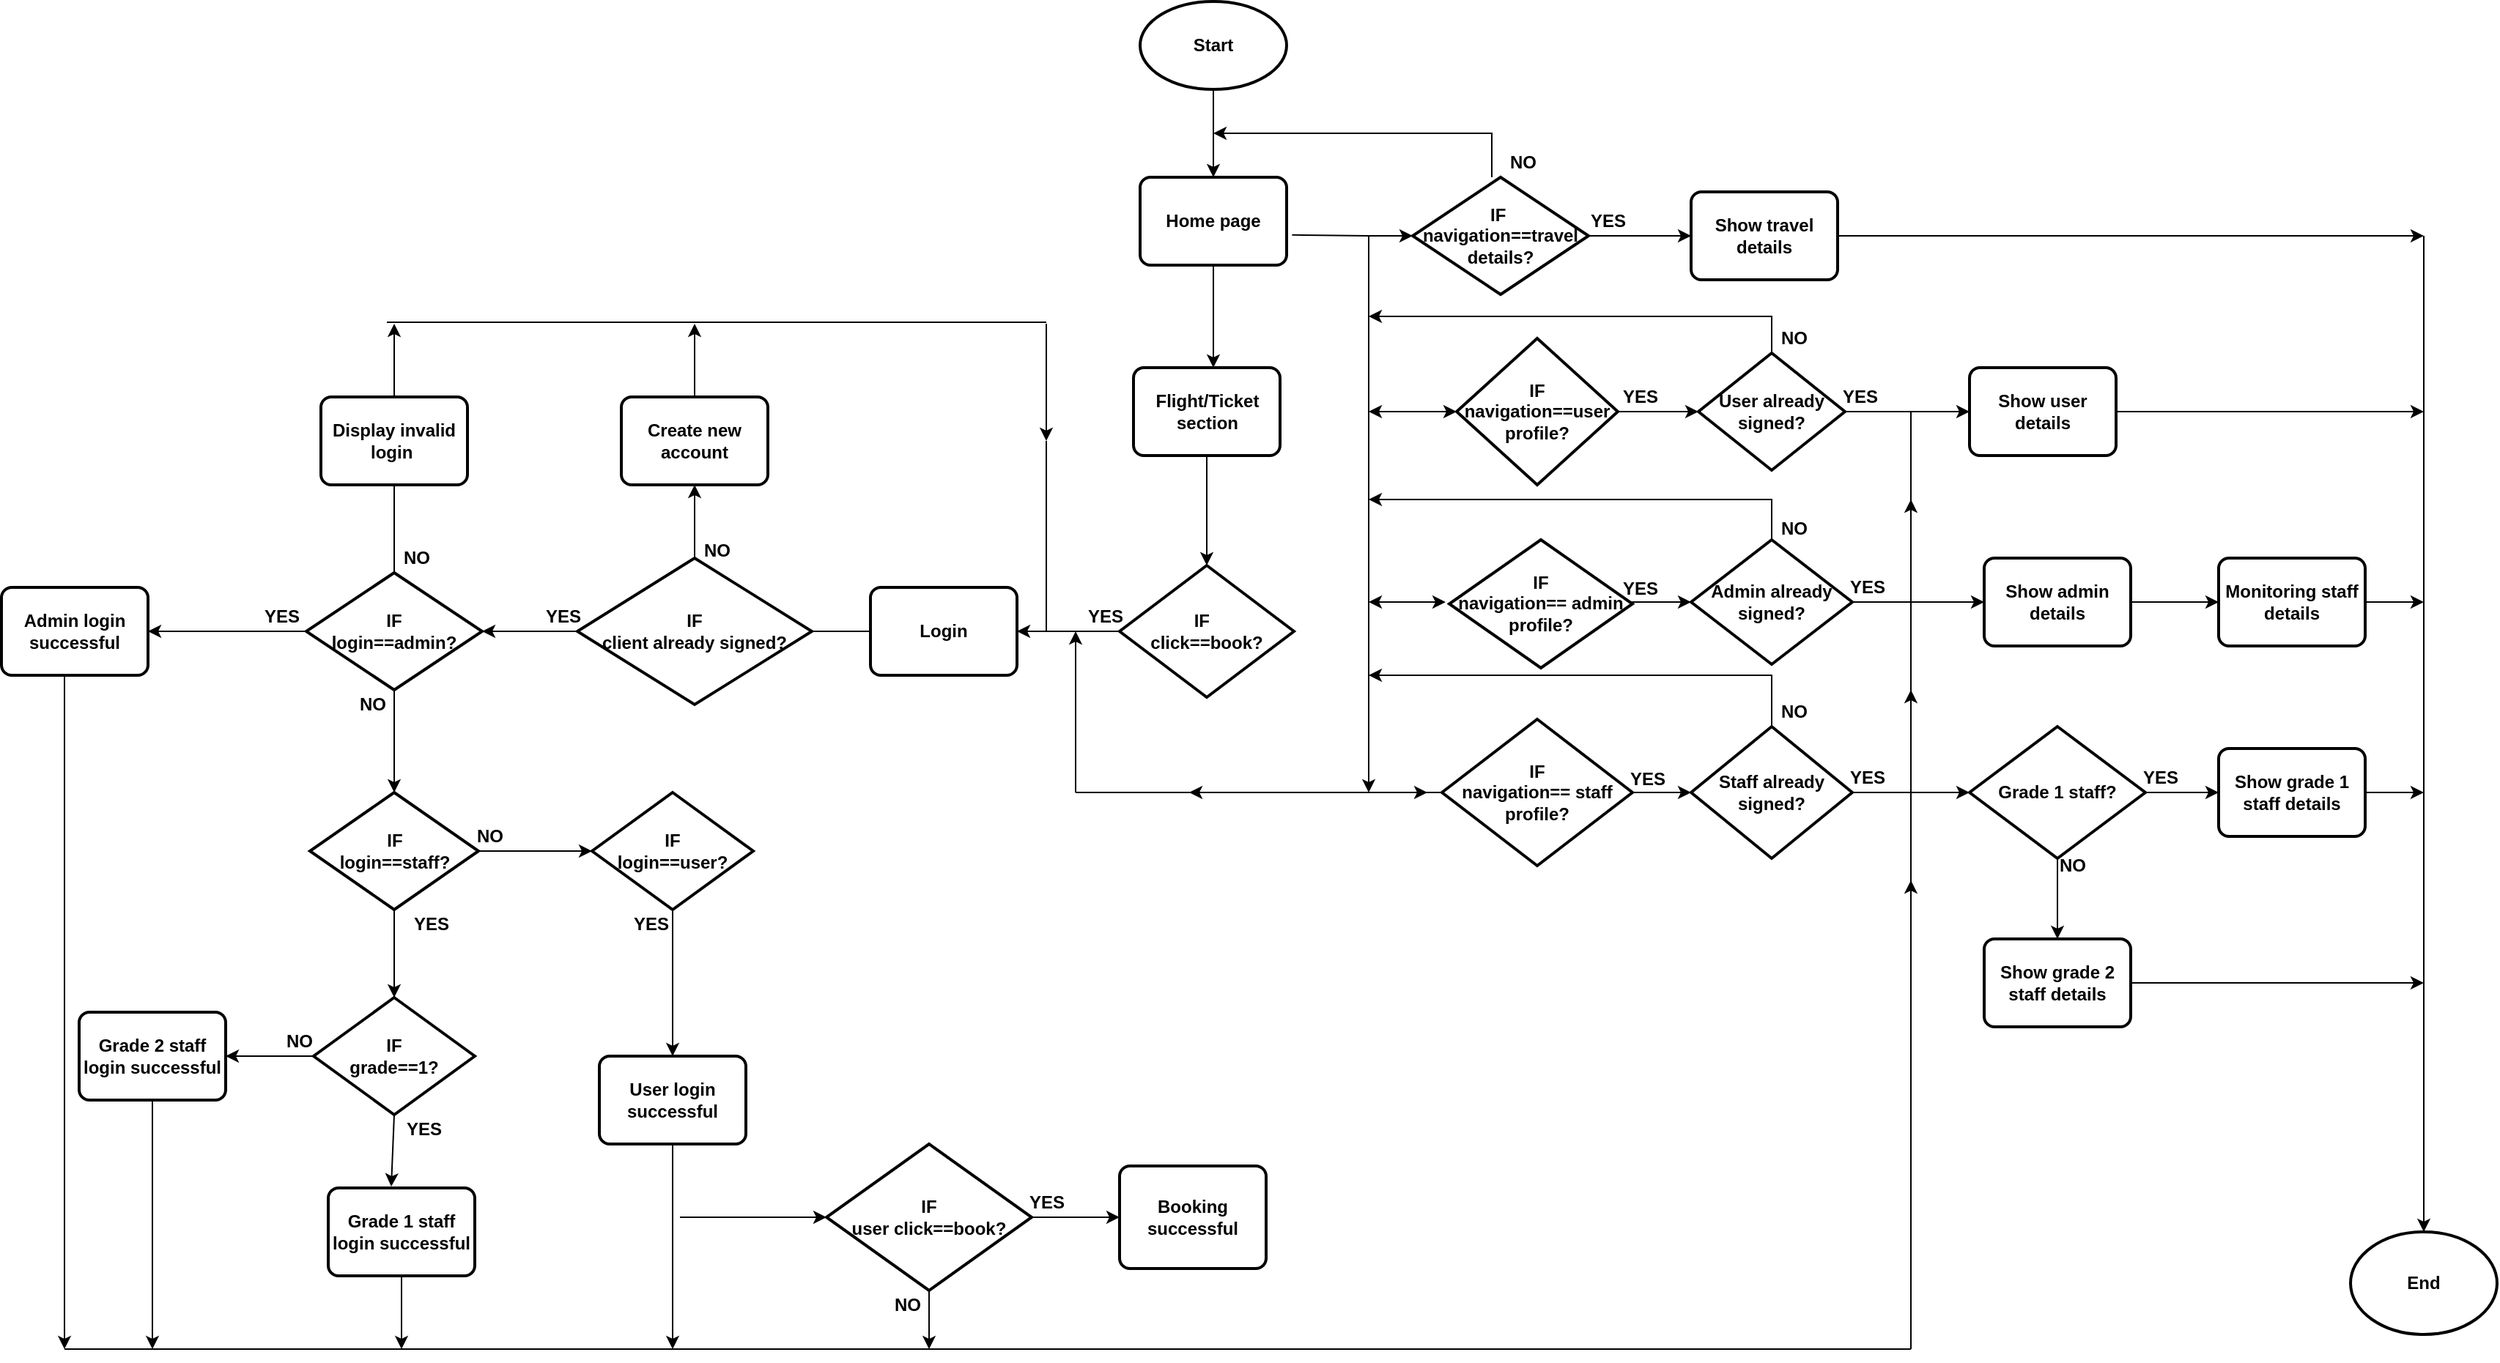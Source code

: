 <mxfile version="16.1.2" type="device"><diagram id="C5RBs43oDa-KdzZeNtuy" name="Page-1"><mxGraphModel dx="1935" dy="553" grid="1" gridSize="10" guides="1" tooltips="1" connect="1" arrows="1" fold="1" page="1" pageScale="1" pageWidth="827" pageHeight="1169" math="0" shadow="0"><root><mxCell id="WIyWlLk6GJQsqaUBKTNV-0"/><mxCell id="WIyWlLk6GJQsqaUBKTNV-1" parent="WIyWlLk6GJQsqaUBKTNV-0"/><mxCell id="9fg7wk_mA3gTb2kqfKCJ-1" value="&lt;b&gt;Start&lt;/b&gt;" style="strokeWidth=2;html=1;shape=mxgraph.flowchart.start_1;whiteSpace=wrap;" parent="WIyWlLk6GJQsqaUBKTNV-1" vertex="1"><mxGeometry x="364" y="30" width="100" height="60" as="geometry"/></mxCell><mxCell id="9fg7wk_mA3gTb2kqfKCJ-2" value="&lt;b&gt;Home page&lt;/b&gt;" style="rounded=1;whiteSpace=wrap;html=1;absoluteArcSize=1;arcSize=14;strokeWidth=2;" parent="WIyWlLk6GJQsqaUBKTNV-1" vertex="1"><mxGeometry x="364" y="150" width="100" height="60" as="geometry"/></mxCell><mxCell id="9fg7wk_mA3gTb2kqfKCJ-3" value="&lt;b&gt;Flight/Ticket section&lt;/b&gt;" style="rounded=1;whiteSpace=wrap;html=1;absoluteArcSize=1;arcSize=14;strokeWidth=2;" parent="WIyWlLk6GJQsqaUBKTNV-1" vertex="1"><mxGeometry x="359.5" y="280" width="100" height="60" as="geometry"/></mxCell><mxCell id="9fg7wk_mA3gTb2kqfKCJ-4" value="&lt;b&gt;IF&amp;nbsp;&amp;nbsp;&lt;br&gt;click==book?&lt;/b&gt;" style="strokeWidth=2;html=1;shape=mxgraph.flowchart.decision;whiteSpace=wrap;" parent="WIyWlLk6GJQsqaUBKTNV-1" vertex="1"><mxGeometry x="350" y="415" width="119" height="90" as="geometry"/></mxCell><mxCell id="9fg7wk_mA3gTb2kqfKCJ-5" value="&lt;b&gt;Login&lt;/b&gt;" style="rounded=1;whiteSpace=wrap;html=1;absoluteArcSize=1;arcSize=14;strokeWidth=2;" parent="WIyWlLk6GJQsqaUBKTNV-1" vertex="1"><mxGeometry x="180" y="430" width="100" height="60" as="geometry"/></mxCell><mxCell id="9fg7wk_mA3gTb2kqfKCJ-6" value="&lt;b&gt;IF&lt;br&gt;login==user?&lt;/b&gt;" style="strokeWidth=2;html=1;shape=mxgraph.flowchart.decision;whiteSpace=wrap;" parent="WIyWlLk6GJQsqaUBKTNV-1" vertex="1"><mxGeometry x="-10" y="570" width="110" height="80" as="geometry"/></mxCell><mxCell id="9fg7wk_mA3gTb2kqfKCJ-7" value="&lt;b&gt;IF&lt;br&gt;login==staff?&lt;/b&gt;" style="strokeWidth=2;html=1;shape=mxgraph.flowchart.decision;whiteSpace=wrap;" parent="WIyWlLk6GJQsqaUBKTNV-1" vertex="1"><mxGeometry x="-202.5" y="570" width="115" height="80" as="geometry"/></mxCell><mxCell id="9fg7wk_mA3gTb2kqfKCJ-8" value="&lt;b&gt;User login successful&lt;/b&gt;" style="rounded=1;whiteSpace=wrap;html=1;absoluteArcSize=1;arcSize=14;strokeWidth=2;" parent="WIyWlLk6GJQsqaUBKTNV-1" vertex="1"><mxGeometry x="-5" y="750" width="100" height="60" as="geometry"/></mxCell><mxCell id="9fg7wk_mA3gTb2kqfKCJ-9" value="&lt;b&gt;IF&lt;br&gt;grade==1?&lt;/b&gt;" style="strokeWidth=2;html=1;shape=mxgraph.flowchart.decision;whiteSpace=wrap;" parent="WIyWlLk6GJQsqaUBKTNV-1" vertex="1"><mxGeometry x="-200" y="710" width="110" height="80" as="geometry"/></mxCell><mxCell id="9fg7wk_mA3gTb2kqfKCJ-10" value="&lt;b&gt;Grade 1 staff login successful&lt;/b&gt;" style="rounded=1;whiteSpace=wrap;html=1;absoluteArcSize=1;arcSize=14;strokeWidth=2;" parent="WIyWlLk6GJQsqaUBKTNV-1" vertex="1"><mxGeometry x="-190" y="840" width="100" height="60" as="geometry"/></mxCell><mxCell id="9fg7wk_mA3gTb2kqfKCJ-11" value="&lt;b&gt;Grade 2 staff login successful&lt;/b&gt;" style="rounded=1;whiteSpace=wrap;html=1;absoluteArcSize=1;arcSize=14;strokeWidth=2;" parent="WIyWlLk6GJQsqaUBKTNV-1" vertex="1"><mxGeometry x="-360" y="720" width="100" height="60" as="geometry"/></mxCell><mxCell id="9fg7wk_mA3gTb2kqfKCJ-12" value="&lt;b&gt;IF&lt;br&gt;login==admin?&lt;/b&gt;" style="strokeWidth=2;html=1;shape=mxgraph.flowchart.decision;whiteSpace=wrap;" parent="WIyWlLk6GJQsqaUBKTNV-1" vertex="1"><mxGeometry x="-205" y="420" width="120" height="80" as="geometry"/></mxCell><mxCell id="9fg7wk_mA3gTb2kqfKCJ-13" value="&lt;b&gt;Admin login successful&lt;/b&gt;" style="rounded=1;whiteSpace=wrap;html=1;absoluteArcSize=1;arcSize=14;strokeWidth=2;" parent="WIyWlLk6GJQsqaUBKTNV-1" vertex="1"><mxGeometry x="-413" y="430" width="100" height="60" as="geometry"/></mxCell><mxCell id="9fg7wk_mA3gTb2kqfKCJ-15" value="" style="endArrow=classic;html=1;rounded=0;exitX=0.5;exitY=1;exitDx=0;exitDy=0;exitPerimeter=0;entryX=0.5;entryY=0;entryDx=0;entryDy=0;" parent="WIyWlLk6GJQsqaUBKTNV-1" source="9fg7wk_mA3gTb2kqfKCJ-1" target="9fg7wk_mA3gTb2kqfKCJ-2" edge="1"><mxGeometry width="50" height="50" relative="1" as="geometry"><mxPoint x="410" y="250" as="sourcePoint"/><mxPoint x="400" y="120" as="targetPoint"/></mxGeometry></mxCell><mxCell id="9fg7wk_mA3gTb2kqfKCJ-18" value="" style="endArrow=classic;html=1;rounded=0;exitX=0.5;exitY=1;exitDx=0;exitDy=0;entryX=0.545;entryY=0;entryDx=0;entryDy=0;entryPerimeter=0;" parent="WIyWlLk6GJQsqaUBKTNV-1" source="9fg7wk_mA3gTb2kqfKCJ-2" target="9fg7wk_mA3gTb2kqfKCJ-3" edge="1"><mxGeometry width="50" height="50" relative="1" as="geometry"><mxPoint x="390" y="330" as="sourcePoint"/><mxPoint x="400" y="260" as="targetPoint"/></mxGeometry></mxCell><mxCell id="9fg7wk_mA3gTb2kqfKCJ-19" value="" style="endArrow=classic;html=1;rounded=0;exitX=0.5;exitY=1;exitDx=0;exitDy=0;entryX=0.5;entryY=0;entryDx=0;entryDy=0;entryPerimeter=0;" parent="WIyWlLk6GJQsqaUBKTNV-1" source="9fg7wk_mA3gTb2kqfKCJ-3" target="9fg7wk_mA3gTb2kqfKCJ-4" edge="1"><mxGeometry width="50" height="50" relative="1" as="geometry"><mxPoint x="360" y="370" as="sourcePoint"/><mxPoint x="400" y="410" as="targetPoint"/></mxGeometry></mxCell><mxCell id="9fg7wk_mA3gTb2kqfKCJ-21" value="" style="endArrow=classic;html=1;rounded=0;exitX=0;exitY=0.5;exitDx=0;exitDy=0;exitPerimeter=0;entryX=1;entryY=0.5;entryDx=0;entryDy=0;" parent="WIyWlLk6GJQsqaUBKTNV-1" source="9fg7wk_mA3gTb2kqfKCJ-4" target="9fg7wk_mA3gTb2kqfKCJ-5" edge="1"><mxGeometry width="50" height="50" relative="1" as="geometry"><mxPoint x="390" y="530" as="sourcePoint"/><mxPoint x="440" y="480" as="targetPoint"/></mxGeometry></mxCell><mxCell id="9fg7wk_mA3gTb2kqfKCJ-22" value="" style="endArrow=classic;html=1;rounded=0;exitX=0;exitY=0.5;exitDx=0;exitDy=0;entryX=1;entryY=0.5;entryDx=0;entryDy=0;entryPerimeter=0;startArrow=none;" parent="WIyWlLk6GJQsqaUBKTNV-1" source="-AavpDyUZfacH5Nad6DU-25" target="9fg7wk_mA3gTb2kqfKCJ-12" edge="1"><mxGeometry width="50" height="50" relative="1" as="geometry"><mxPoint x="390" y="530" as="sourcePoint"/><mxPoint x="440" y="480" as="targetPoint"/></mxGeometry></mxCell><mxCell id="9fg7wk_mA3gTb2kqfKCJ-24" value="" style="endArrow=classic;html=1;rounded=0;exitX=0;exitY=0.5;exitDx=0;exitDy=0;exitPerimeter=0;entryX=1;entryY=0.5;entryDx=0;entryDy=0;" parent="WIyWlLk6GJQsqaUBKTNV-1" source="9fg7wk_mA3gTb2kqfKCJ-12" target="9fg7wk_mA3gTb2kqfKCJ-13" edge="1"><mxGeometry width="50" height="50" relative="1" as="geometry"><mxPoint x="-370" y="535" as="sourcePoint"/><mxPoint x="-360" y="440" as="targetPoint"/></mxGeometry></mxCell><mxCell id="9fg7wk_mA3gTb2kqfKCJ-25" value="" style="endArrow=classic;html=1;rounded=0;exitX=0.5;exitY=1;exitDx=0;exitDy=0;exitPerimeter=0;entryX=0.5;entryY=0;entryDx=0;entryDy=0;" parent="WIyWlLk6GJQsqaUBKTNV-1" source="9fg7wk_mA3gTb2kqfKCJ-6" target="9fg7wk_mA3gTb2kqfKCJ-8" edge="1"><mxGeometry width="50" height="50" relative="1" as="geometry"><mxPoint x="10" y="700" as="sourcePoint"/><mxPoint x="60" y="650" as="targetPoint"/></mxGeometry></mxCell><mxCell id="9fg7wk_mA3gTb2kqfKCJ-26" value="" style="endArrow=classic;html=1;rounded=0;exitX=1;exitY=0.5;exitDx=0;exitDy=0;exitPerimeter=0;entryX=0;entryY=0.5;entryDx=0;entryDy=0;entryPerimeter=0;" parent="WIyWlLk6GJQsqaUBKTNV-1" source="9fg7wk_mA3gTb2kqfKCJ-7" target="9fg7wk_mA3gTb2kqfKCJ-6" edge="1"><mxGeometry width="50" height="50" relative="1" as="geometry"><mxPoint x="230" y="700" as="sourcePoint"/><mxPoint x="-110" y="670" as="targetPoint"/></mxGeometry></mxCell><mxCell id="9fg7wk_mA3gTb2kqfKCJ-27" value="&lt;b&gt;YES&lt;/b&gt;" style="text;html=1;align=center;verticalAlign=middle;resizable=0;points=[];autosize=1;strokeColor=none;fillColor=none;" parent="WIyWlLk6GJQsqaUBKTNV-1" vertex="1"><mxGeometry x="10" y="650" width="40" height="20" as="geometry"/></mxCell><mxCell id="9fg7wk_mA3gTb2kqfKCJ-28" value="&lt;b&gt;NO&lt;/b&gt;" style="text;html=1;align=center;verticalAlign=middle;resizable=0;points=[];autosize=1;strokeColor=none;fillColor=none;" parent="WIyWlLk6GJQsqaUBKTNV-1" vertex="1"><mxGeometry x="-95" y="590" width="30" height="20" as="geometry"/></mxCell><mxCell id="9fg7wk_mA3gTb2kqfKCJ-29" value="" style="endArrow=classic;html=1;rounded=0;entryX=0.5;entryY=0;entryDx=0;entryDy=0;entryPerimeter=0;exitX=0.5;exitY=1;exitDx=0;exitDy=0;exitPerimeter=0;" parent="WIyWlLk6GJQsqaUBKTNV-1" source="9fg7wk_mA3gTb2kqfKCJ-7" target="9fg7wk_mA3gTb2kqfKCJ-9" edge="1"><mxGeometry width="50" height="50" relative="1" as="geometry"><mxPoint x="-20" y="700" as="sourcePoint"/><mxPoint x="-222" y="700" as="targetPoint"/></mxGeometry></mxCell><mxCell id="9fg7wk_mA3gTb2kqfKCJ-30" value="" style="endArrow=classic;html=1;rounded=0;exitX=0.5;exitY=1;exitDx=0;exitDy=0;exitPerimeter=0;entryX=0.43;entryY=-0.017;entryDx=0;entryDy=0;entryPerimeter=0;" parent="WIyWlLk6GJQsqaUBKTNV-1" source="9fg7wk_mA3gTb2kqfKCJ-9" edge="1" target="9fg7wk_mA3gTb2kqfKCJ-10"><mxGeometry width="50" height="50" relative="1" as="geometry"><mxPoint x="-20" y="700" as="sourcePoint"/><mxPoint x="-222" y="860" as="targetPoint"/></mxGeometry></mxCell><mxCell id="9fg7wk_mA3gTb2kqfKCJ-31" value="" style="endArrow=classic;html=1;rounded=0;entryX=1;entryY=0.5;entryDx=0;entryDy=0;exitX=0;exitY=0.5;exitDx=0;exitDy=0;exitPerimeter=0;" parent="WIyWlLk6GJQsqaUBKTNV-1" source="9fg7wk_mA3gTb2kqfKCJ-9" target="9fg7wk_mA3gTb2kqfKCJ-11" edge="1"><mxGeometry width="50" height="50" relative="1" as="geometry"><mxPoint x="-20" y="700" as="sourcePoint"/><mxPoint x="30" y="650" as="targetPoint"/></mxGeometry></mxCell><mxCell id="9fg7wk_mA3gTb2kqfKCJ-33" value="&lt;b&gt;YES&lt;/b&gt;" style="text;html=1;align=center;verticalAlign=middle;resizable=0;points=[];autosize=1;strokeColor=none;fillColor=none;" parent="WIyWlLk6GJQsqaUBKTNV-1" vertex="1"><mxGeometry x="-145" y="790" width="40" height="20" as="geometry"/></mxCell><mxCell id="9fg7wk_mA3gTb2kqfKCJ-34" value="&lt;b&gt;NO&lt;/b&gt;" style="text;html=1;align=center;verticalAlign=middle;resizable=0;points=[];autosize=1;strokeColor=none;fillColor=none;" parent="WIyWlLk6GJQsqaUBKTNV-1" vertex="1"><mxGeometry x="-225" y="730" width="30" height="20" as="geometry"/></mxCell><mxCell id="9fg7wk_mA3gTb2kqfKCJ-35" value="" style="endArrow=classic;html=1;rounded=0;entryX=0.5;entryY=0;entryDx=0;entryDy=0;entryPerimeter=0;exitX=0.5;exitY=1;exitDx=0;exitDy=0;exitPerimeter=0;" parent="WIyWlLk6GJQsqaUBKTNV-1" source="9fg7wk_mA3gTb2kqfKCJ-12" target="9fg7wk_mA3gTb2kqfKCJ-7" edge="1"><mxGeometry width="50" height="50" relative="1" as="geometry"><mxPoint x="-260" y="520" as="sourcePoint"/><mxPoint x="30" y="650" as="targetPoint"/></mxGeometry></mxCell><mxCell id="9fg7wk_mA3gTb2kqfKCJ-36" value="&lt;b&gt;NO&lt;/b&gt;" style="text;html=1;align=center;verticalAlign=middle;resizable=0;points=[];autosize=1;strokeColor=none;fillColor=none;" parent="WIyWlLk6GJQsqaUBKTNV-1" vertex="1"><mxGeometry x="-175" y="500" width="30" height="20" as="geometry"/></mxCell><mxCell id="9fg7wk_mA3gTb2kqfKCJ-37" value="&lt;b&gt;YES&lt;/b&gt;" style="text;html=1;align=center;verticalAlign=middle;resizable=0;points=[];autosize=1;strokeColor=none;fillColor=none;" parent="WIyWlLk6GJQsqaUBKTNV-1" vertex="1"><mxGeometry x="-140" y="650" width="40" height="20" as="geometry"/></mxCell><mxCell id="9fg7wk_mA3gTb2kqfKCJ-39" value="&lt;b&gt;YES&lt;/b&gt;" style="text;html=1;align=center;verticalAlign=middle;resizable=0;points=[];autosize=1;strokeColor=none;fillColor=none;" parent="WIyWlLk6GJQsqaUBKTNV-1" vertex="1"><mxGeometry x="319.5" y="440" width="40" height="20" as="geometry"/></mxCell><mxCell id="9fg7wk_mA3gTb2kqfKCJ-40" value="&lt;b&gt;YES&lt;/b&gt;" style="text;html=1;align=center;verticalAlign=middle;resizable=0;points=[];autosize=1;strokeColor=none;fillColor=none;" parent="WIyWlLk6GJQsqaUBKTNV-1" vertex="1"><mxGeometry x="-242.5" y="440" width="40" height="20" as="geometry"/></mxCell><mxCell id="9fg7wk_mA3gTb2kqfKCJ-43" value="&lt;b&gt;NO&lt;/b&gt;" style="text;html=1;align=center;verticalAlign=middle;resizable=0;points=[];autosize=1;strokeColor=none;fillColor=none;" parent="WIyWlLk6GJQsqaUBKTNV-1" vertex="1"><mxGeometry x="-145" y="400" width="30" height="20" as="geometry"/></mxCell><mxCell id="9fg7wk_mA3gTb2kqfKCJ-49" value="" style="endArrow=classic;html=1;rounded=0;exitX=1;exitY=0.5;exitDx=0;exitDy=0;" parent="WIyWlLk6GJQsqaUBKTNV-1" source="9fg7wk_mA3gTb2kqfKCJ-50" edge="1"><mxGeometry width="50" height="50" relative="1" as="geometry"><mxPoint x="670" y="340" as="sourcePoint"/><mxPoint x="1240" y="190" as="targetPoint"/></mxGeometry></mxCell><mxCell id="9fg7wk_mA3gTb2kqfKCJ-50" value="&lt;b&gt;Show travel details&lt;/b&gt;" style="rounded=1;whiteSpace=wrap;html=1;absoluteArcSize=1;arcSize=14;strokeWidth=2;" parent="WIyWlLk6GJQsqaUBKTNV-1" vertex="1"><mxGeometry x="740" y="160" width="100" height="60" as="geometry"/></mxCell><mxCell id="BI_De_3_7Og3QaRJDsPx-3" value="&lt;b&gt;YES&lt;/b&gt;" style="text;html=1;align=center;verticalAlign=middle;resizable=0;points=[];autosize=1;strokeColor=none;fillColor=none;" parent="WIyWlLk6GJQsqaUBKTNV-1" vertex="1"><mxGeometry x="662.5" y="170" width="40" height="20" as="geometry"/></mxCell><mxCell id="BI_De_3_7Og3QaRJDsPx-4" value="" style="endArrow=classic;html=1;rounded=0;edgeStyle=orthogonalEdgeStyle;exitX=0.5;exitY=0;exitDx=0;exitDy=0;" parent="WIyWlLk6GJQsqaUBKTNV-1" edge="1"><mxGeometry width="50" height="50" relative="1" as="geometry"><mxPoint x="604" y="150" as="sourcePoint"/><mxPoint x="414" y="120" as="targetPoint"/><Array as="points"><mxPoint x="604" y="120"/></Array></mxGeometry></mxCell><mxCell id="BI_De_3_7Og3QaRJDsPx-6" value="&lt;b&gt;NO&lt;/b&gt;" style="text;html=1;align=center;verticalAlign=middle;resizable=0;points=[];autosize=1;strokeColor=none;fillColor=none;" parent="WIyWlLk6GJQsqaUBKTNV-1" vertex="1"><mxGeometry x="610" y="130" width="30" height="20" as="geometry"/></mxCell><mxCell id="BI_De_3_7Og3QaRJDsPx-8" value="" style="endArrow=classic;html=1;rounded=0;exitX=1.037;exitY=0.657;exitDx=0;exitDy=0;entryX=0;entryY=0.5;entryDx=0;entryDy=0;exitPerimeter=0;" parent="WIyWlLk6GJQsqaUBKTNV-1" source="9fg7wk_mA3gTb2kqfKCJ-2" edge="1"><mxGeometry width="50" height="50" relative="1" as="geometry"><mxPoint x="460" y="210" as="sourcePoint"/><mxPoint x="550" y="190" as="targetPoint"/><Array as="points"><mxPoint x="520" y="190"/></Array></mxGeometry></mxCell><mxCell id="BI_De_3_7Og3QaRJDsPx-12" value="" style="endArrow=classic;html=1;rounded=0;exitX=1;exitY=0.5;exitDx=0;exitDy=0;entryX=0;entryY=0.5;entryDx=0;entryDy=0;" parent="WIyWlLk6GJQsqaUBKTNV-1" target="9fg7wk_mA3gTb2kqfKCJ-50" edge="1"><mxGeometry width="50" height="50" relative="1" as="geometry"><mxPoint x="670" y="190" as="sourcePoint"/><mxPoint x="570" y="370" as="targetPoint"/></mxGeometry></mxCell><mxCell id="BI_De_3_7Og3QaRJDsPx-22" style="edgeStyle=orthogonalEdgeStyle;rounded=0;orthogonalLoop=1;jettySize=auto;html=1;" parent="WIyWlLk6GJQsqaUBKTNV-1" edge="1"><mxGeometry relative="1" as="geometry"><mxPoint x="520" y="570" as="targetPoint"/><mxPoint x="520" y="190" as="sourcePoint"/><Array as="points"><mxPoint x="520" y="310"/></Array></mxGeometry></mxCell><mxCell id="BI_De_3_7Og3QaRJDsPx-19" value="" style="endArrow=classic;html=1;rounded=0;exitX=1;exitY=0.5;exitDx=0;exitDy=0;entryX=0;entryY=0.5;entryDx=0;entryDy=0;entryPerimeter=0;" parent="WIyWlLk6GJQsqaUBKTNV-1" target="FL_aHZSjlziMHXx3_Lzb-8" edge="1"><mxGeometry width="50" height="50" relative="1" as="geometry"><mxPoint x="690" y="310" as="sourcePoint"/><mxPoint x="730" y="310" as="targetPoint"/></mxGeometry></mxCell><mxCell id="BI_De_3_7Og3QaRJDsPx-20" value="" style="endArrow=classic;html=1;rounded=0;exitX=1;exitY=0.5;exitDx=0;exitDy=0;entryX=0;entryY=0.5;entryDx=0;entryDy=0;entryPerimeter=0;" parent="WIyWlLk6GJQsqaUBKTNV-1" target="FL_aHZSjlziMHXx3_Lzb-10" edge="1"><mxGeometry width="50" height="50" relative="1" as="geometry"><mxPoint x="700" y="570" as="sourcePoint"/><mxPoint x="730" y="570" as="targetPoint"/></mxGeometry></mxCell><mxCell id="BI_De_3_7Og3QaRJDsPx-21" value="" style="endArrow=classic;html=1;rounded=0;exitX=1;exitY=0.5;exitDx=0;exitDy=0;" parent="WIyWlLk6GJQsqaUBKTNV-1" edge="1"><mxGeometry width="50" height="50" relative="1" as="geometry"><mxPoint x="697.5" y="440" as="sourcePoint"/><mxPoint x="740" y="440" as="targetPoint"/></mxGeometry></mxCell><mxCell id="BI_De_3_7Og3QaRJDsPx-27" value="" style="endArrow=classic;html=1;rounded=0;" parent="WIyWlLk6GJQsqaUBKTNV-1" edge="1"><mxGeometry width="50" height="50" relative="1" as="geometry"><mxPoint x="320" y="570" as="sourcePoint"/><mxPoint x="320" y="460" as="targetPoint"/></mxGeometry></mxCell><mxCell id="BI_De_3_7Og3QaRJDsPx-28" value="" style="endArrow=none;html=1;rounded=0;entryX=0;entryY=0.5;entryDx=0;entryDy=0;" parent="WIyWlLk6GJQsqaUBKTNV-1" edge="1"><mxGeometry width="50" height="50" relative="1" as="geometry"><mxPoint x="320" y="570" as="sourcePoint"/><mxPoint x="570" y="570" as="targetPoint"/></mxGeometry></mxCell><mxCell id="FL_aHZSjlziMHXx3_Lzb-1" value="" style="endArrow=classic;startArrow=classic;html=1;rounded=0;entryX=0;entryY=0.5;entryDx=0;entryDy=0;" parent="WIyWlLk6GJQsqaUBKTNV-1" edge="1"><mxGeometry width="50" height="50" relative="1" as="geometry"><mxPoint x="520" y="440" as="sourcePoint"/><mxPoint x="572.5" y="440" as="targetPoint"/></mxGeometry></mxCell><mxCell id="FL_aHZSjlziMHXx3_Lzb-2" value="" style="endArrow=classic;startArrow=classic;html=1;rounded=0;" parent="WIyWlLk6GJQsqaUBKTNV-1" edge="1"><mxGeometry width="50" height="50" relative="1" as="geometry"><mxPoint x="397.5" y="570" as="sourcePoint"/><mxPoint x="560" y="570" as="targetPoint"/></mxGeometry></mxCell><mxCell id="FL_aHZSjlziMHXx3_Lzb-3" value="" style="endArrow=classic;startArrow=classic;html=1;rounded=0;entryX=0;entryY=0.5;entryDx=0;entryDy=0;" parent="WIyWlLk6GJQsqaUBKTNV-1" edge="1"><mxGeometry width="50" height="50" relative="1" as="geometry"><mxPoint x="520" y="310" as="sourcePoint"/><mxPoint x="580" y="310" as="targetPoint"/></mxGeometry></mxCell><mxCell id="FL_aHZSjlziMHXx3_Lzb-4" value="&lt;b&gt;Show user details&lt;/b&gt;" style="rounded=1;whiteSpace=wrap;html=1;absoluteArcSize=1;arcSize=14;strokeWidth=2;" parent="WIyWlLk6GJQsqaUBKTNV-1" vertex="1"><mxGeometry x="930" y="280" width="100" height="60" as="geometry"/></mxCell><mxCell id="FL_aHZSjlziMHXx3_Lzb-5" value="&lt;b&gt;Show admin details&lt;/b&gt;" style="rounded=1;whiteSpace=wrap;html=1;absoluteArcSize=1;arcSize=14;strokeWidth=2;" parent="WIyWlLk6GJQsqaUBKTNV-1" vertex="1"><mxGeometry x="940" y="410" width="100" height="60" as="geometry"/></mxCell><mxCell id="FL_aHZSjlziMHXx3_Lzb-7" value="&lt;b&gt;YES&lt;/b&gt;" style="text;html=1;align=center;verticalAlign=middle;resizable=0;points=[];autosize=1;strokeColor=none;fillColor=none;" parent="WIyWlLk6GJQsqaUBKTNV-1" vertex="1"><mxGeometry x="685" y="290" width="40" height="20" as="geometry"/></mxCell><mxCell id="FL_aHZSjlziMHXx3_Lzb-8" value="&lt;b&gt;User already signed?&lt;/b&gt;" style="strokeWidth=2;html=1;shape=mxgraph.flowchart.decision;whiteSpace=wrap;" parent="WIyWlLk6GJQsqaUBKTNV-1" vertex="1"><mxGeometry x="745" y="270" width="100" height="80" as="geometry"/></mxCell><mxCell id="FL_aHZSjlziMHXx3_Lzb-9" value="" style="endArrow=classic;html=1;rounded=0;entryX=0;entryY=0.5;entryDx=0;entryDy=0;exitX=1;exitY=0.5;exitDx=0;exitDy=0;exitPerimeter=0;" parent="WIyWlLk6GJQsqaUBKTNV-1" source="FL_aHZSjlziMHXx3_Lzb-8" target="FL_aHZSjlziMHXx3_Lzb-4" edge="1"><mxGeometry width="50" height="50" relative="1" as="geometry"><mxPoint x="690" y="370" as="sourcePoint"/><mxPoint x="740" y="320" as="targetPoint"/></mxGeometry></mxCell><mxCell id="FL_aHZSjlziMHXx3_Lzb-10" value="&lt;b&gt;Staff already signed?&lt;/b&gt;" style="strokeWidth=2;html=1;shape=mxgraph.flowchart.decision;whiteSpace=wrap;" parent="WIyWlLk6GJQsqaUBKTNV-1" vertex="1"><mxGeometry x="740" y="525" width="110" height="90" as="geometry"/></mxCell><mxCell id="FL_aHZSjlziMHXx3_Lzb-11" value="&lt;b&gt;Admin already signed?&lt;/b&gt;" style="strokeWidth=2;html=1;shape=mxgraph.flowchart.decision;whiteSpace=wrap;" parent="WIyWlLk6GJQsqaUBKTNV-1" vertex="1"><mxGeometry x="740" y="397.5" width="110" height="85" as="geometry"/></mxCell><mxCell id="FL_aHZSjlziMHXx3_Lzb-12" value="" style="endArrow=classic;html=1;rounded=0;entryX=0;entryY=0.5;entryDx=0;entryDy=0;exitX=1;exitY=0.5;exitDx=0;exitDy=0;exitPerimeter=0;" parent="WIyWlLk6GJQsqaUBKTNV-1" source="FL_aHZSjlziMHXx3_Lzb-10" edge="1"><mxGeometry width="50" height="50" relative="1" as="geometry"><mxPoint x="740" y="540" as="sourcePoint"/><mxPoint x="930" y="570" as="targetPoint"/></mxGeometry></mxCell><mxCell id="FL_aHZSjlziMHXx3_Lzb-13" value="" style="endArrow=classic;html=1;rounded=0;entryX=0;entryY=0.5;entryDx=0;entryDy=0;exitX=1;exitY=0.5;exitDx=0;exitDy=0;exitPerimeter=0;" parent="WIyWlLk6GJQsqaUBKTNV-1" source="FL_aHZSjlziMHXx3_Lzb-11" target="FL_aHZSjlziMHXx3_Lzb-5" edge="1"><mxGeometry width="50" height="50" relative="1" as="geometry"><mxPoint x="690" y="450" as="sourcePoint"/><mxPoint x="740" y="400" as="targetPoint"/></mxGeometry></mxCell><mxCell id="FL_aHZSjlziMHXx3_Lzb-14" value="&lt;b&gt;YES&lt;/b&gt;" style="text;html=1;align=center;verticalAlign=middle;resizable=0;points=[];autosize=1;strokeColor=none;fillColor=none;" parent="WIyWlLk6GJQsqaUBKTNV-1" vertex="1"><mxGeometry x="835" y="290" width="40" height="20" as="geometry"/></mxCell><mxCell id="FL_aHZSjlziMHXx3_Lzb-15" value="&lt;b&gt;YES&lt;/b&gt;" style="text;html=1;align=center;verticalAlign=middle;resizable=0;points=[];autosize=1;strokeColor=none;fillColor=none;" parent="WIyWlLk6GJQsqaUBKTNV-1" vertex="1"><mxGeometry x="840" y="420" width="40" height="20" as="geometry"/></mxCell><mxCell id="FL_aHZSjlziMHXx3_Lzb-16" value="&lt;b&gt;YES&lt;/b&gt;" style="text;html=1;align=center;verticalAlign=middle;resizable=0;points=[];autosize=1;strokeColor=none;fillColor=none;" parent="WIyWlLk6GJQsqaUBKTNV-1" vertex="1"><mxGeometry x="840" y="550" width="40" height="20" as="geometry"/></mxCell><mxCell id="FL_aHZSjlziMHXx3_Lzb-18" value="" style="endArrow=classic;html=1;rounded=0;exitX=0.5;exitY=0;exitDx=0;exitDy=0;exitPerimeter=0;" parent="WIyWlLk6GJQsqaUBKTNV-1" source="FL_aHZSjlziMHXx3_Lzb-11" edge="1"><mxGeometry width="50" height="50" relative="1" as="geometry"><mxPoint x="777" y="407.5" as="sourcePoint"/><mxPoint x="520" y="370" as="targetPoint"/><Array as="points"><mxPoint x="795" y="370"/></Array></mxGeometry></mxCell><mxCell id="FL_aHZSjlziMHXx3_Lzb-21" value="" style="endArrow=classic;html=1;rounded=0;exitX=0.5;exitY=0;exitDx=0;exitDy=0;exitPerimeter=0;" parent="WIyWlLk6GJQsqaUBKTNV-1" edge="1"><mxGeometry width="50" height="50" relative="1" as="geometry"><mxPoint x="795" y="270" as="sourcePoint"/><mxPoint x="520" y="245" as="targetPoint"/><Array as="points"><mxPoint x="795" y="245"/></Array></mxGeometry></mxCell><mxCell id="FL_aHZSjlziMHXx3_Lzb-22" value="" style="endArrow=classic;html=1;rounded=0;exitX=0.5;exitY=0;exitDx=0;exitDy=0;exitPerimeter=0;" parent="WIyWlLk6GJQsqaUBKTNV-1" source="FL_aHZSjlziMHXx3_Lzb-10" edge="1"><mxGeometry width="50" height="50" relative="1" as="geometry"><mxPoint x="795" y="520" as="sourcePoint"/><mxPoint x="520" y="490" as="targetPoint"/><Array as="points"><mxPoint x="795" y="490"/></Array></mxGeometry></mxCell><mxCell id="opiZPWXpAT1g3weQKDVK-3" value="&lt;font style=&quot;font-size: 12px&quot;&gt;&lt;b&gt;YES&lt;/b&gt;&lt;/font&gt;" style="text;html=1;align=center;verticalAlign=middle;resizable=0;points=[];autosize=1;strokeColor=none;fillColor=none;fontSize=14;" parent="WIyWlLk6GJQsqaUBKTNV-1" vertex="1"><mxGeometry x="685" y="420" width="40" height="20" as="geometry"/></mxCell><mxCell id="opiZPWXpAT1g3weQKDVK-5" value="&lt;font style=&quot;font-size: 12px&quot;&gt;&lt;b&gt;YES&lt;/b&gt;&lt;/font&gt;" style="text;html=1;align=center;verticalAlign=middle;resizable=0;points=[];autosize=1;strokeColor=none;fillColor=none;fontSize=14;" parent="WIyWlLk6GJQsqaUBKTNV-1" vertex="1"><mxGeometry x="690" y="550" width="40" height="20" as="geometry"/></mxCell><mxCell id="opiZPWXpAT1g3weQKDVK-6" value="&lt;b&gt;NO&lt;/b&gt;" style="text;html=1;align=center;verticalAlign=middle;resizable=0;points=[];autosize=1;strokeColor=none;fillColor=none;fontSize=12;" parent="WIyWlLk6GJQsqaUBKTNV-1" vertex="1"><mxGeometry x="795" y="505" width="30" height="20" as="geometry"/></mxCell><mxCell id="opiZPWXpAT1g3weQKDVK-8" value="&lt;b&gt;NO&lt;/b&gt;" style="text;html=1;align=center;verticalAlign=middle;resizable=0;points=[];autosize=1;strokeColor=none;fillColor=none;fontSize=12;" parent="WIyWlLk6GJQsqaUBKTNV-1" vertex="1"><mxGeometry x="795" y="380" width="30" height="20" as="geometry"/></mxCell><mxCell id="opiZPWXpAT1g3weQKDVK-9" value="&lt;b&gt;NO&lt;/b&gt;" style="text;html=1;align=center;verticalAlign=middle;resizable=0;points=[];autosize=1;strokeColor=none;fillColor=none;fontSize=12;" parent="WIyWlLk6GJQsqaUBKTNV-1" vertex="1"><mxGeometry x="795" y="250" width="30" height="20" as="geometry"/></mxCell><mxCell id="-AavpDyUZfacH5Nad6DU-0" value="&lt;b&gt;Monitoring staff details&lt;/b&gt;" style="rounded=1;whiteSpace=wrap;html=1;absoluteArcSize=1;arcSize=14;strokeWidth=2;" parent="WIyWlLk6GJQsqaUBKTNV-1" vertex="1"><mxGeometry x="1100" y="410" width="100" height="60" as="geometry"/></mxCell><mxCell id="-AavpDyUZfacH5Nad6DU-1" value="" style="endArrow=classic;html=1;rounded=0;entryX=0;entryY=0.5;entryDx=0;entryDy=0;" parent="WIyWlLk6GJQsqaUBKTNV-1" target="-AavpDyUZfacH5Nad6DU-0" edge="1"><mxGeometry width="50" height="50" relative="1" as="geometry"><mxPoint x="1040" y="440" as="sourcePoint"/><mxPoint x="1050" y="410" as="targetPoint"/></mxGeometry></mxCell><mxCell id="-AavpDyUZfacH5Nad6DU-2" value="" style="endArrow=classic;html=1;rounded=0;exitX=1;exitY=0.5;exitDx=0;exitDy=0;" parent="WIyWlLk6GJQsqaUBKTNV-1" edge="1"><mxGeometry width="50" height="50" relative="1" as="geometry"><mxPoint x="1050" y="570" as="sourcePoint"/><mxPoint x="1100" y="570" as="targetPoint"/></mxGeometry></mxCell><mxCell id="-AavpDyUZfacH5Nad6DU-3" value="&lt;b&gt;Show grade 1 staff details&lt;/b&gt;" style="rounded=1;whiteSpace=wrap;html=1;absoluteArcSize=1;arcSize=14;strokeWidth=2;" parent="WIyWlLk6GJQsqaUBKTNV-1" vertex="1"><mxGeometry x="1100" y="540" width="100" height="60" as="geometry"/></mxCell><mxCell id="-AavpDyUZfacH5Nad6DU-4" value="&lt;b&gt;Grade 1 staff?&lt;/b&gt;" style="strokeWidth=2;html=1;shape=mxgraph.flowchart.decision;whiteSpace=wrap;" parent="WIyWlLk6GJQsqaUBKTNV-1" vertex="1"><mxGeometry x="930" y="525" width="120" height="90" as="geometry"/></mxCell><mxCell id="-AavpDyUZfacH5Nad6DU-5" value="&lt;b&gt;YES&lt;/b&gt;" style="text;html=1;align=center;verticalAlign=middle;resizable=0;points=[];autosize=1;strokeColor=none;fillColor=none;" parent="WIyWlLk6GJQsqaUBKTNV-1" vertex="1"><mxGeometry x="1040" y="550" width="40" height="20" as="geometry"/></mxCell><mxCell id="-AavpDyUZfacH5Nad6DU-6" value="" style="endArrow=classic;html=1;rounded=0;exitX=0.5;exitY=1;exitDx=0;exitDy=0;exitPerimeter=0;" parent="WIyWlLk6GJQsqaUBKTNV-1" source="-AavpDyUZfacH5Nad6DU-4" target="-AavpDyUZfacH5Nad6DU-7" edge="1"><mxGeometry width="50" height="50" relative="1" as="geometry"><mxPoint x="1000" y="540" as="sourcePoint"/><mxPoint x="990" y="670" as="targetPoint"/></mxGeometry></mxCell><mxCell id="-AavpDyUZfacH5Nad6DU-7" value="&lt;b&gt;Show grade 2 staff details&lt;/b&gt;" style="rounded=1;whiteSpace=wrap;html=1;absoluteArcSize=1;arcSize=14;strokeWidth=2;" parent="WIyWlLk6GJQsqaUBKTNV-1" vertex="1"><mxGeometry x="940" y="670" width="100" height="60" as="geometry"/></mxCell><mxCell id="-AavpDyUZfacH5Nad6DU-8" value="&lt;b&gt;NO&lt;/b&gt;" style="text;html=1;align=center;verticalAlign=middle;resizable=0;points=[];autosize=1;strokeColor=none;fillColor=none;" parent="WIyWlLk6GJQsqaUBKTNV-1" vertex="1"><mxGeometry x="985" y="610" width="30" height="20" as="geometry"/></mxCell><mxCell id="-AavpDyUZfacH5Nad6DU-10" value="" style="endArrow=none;html=1;rounded=0;" parent="WIyWlLk6GJQsqaUBKTNV-1" edge="1"><mxGeometry width="50" height="50" relative="1" as="geometry"><mxPoint x="-370" y="950" as="sourcePoint"/><mxPoint x="890" y="950" as="targetPoint"/></mxGeometry></mxCell><mxCell id="-AavpDyUZfacH5Nad6DU-12" value="" style="endArrow=classic;html=1;rounded=0;" parent="WIyWlLk6GJQsqaUBKTNV-1" edge="1"><mxGeometry width="50" height="50" relative="1" as="geometry"><mxPoint x="-370" y="490" as="sourcePoint"/><mxPoint x="-370" y="950" as="targetPoint"/></mxGeometry></mxCell><mxCell id="-AavpDyUZfacH5Nad6DU-13" value="" style="endArrow=classic;html=1;rounded=0;exitX=0.5;exitY=1;exitDx=0;exitDy=0;" parent="WIyWlLk6GJQsqaUBKTNV-1" source="9fg7wk_mA3gTb2kqfKCJ-11" edge="1"><mxGeometry width="50" height="50" relative="1" as="geometry"><mxPoint x="-370" y="850" as="sourcePoint"/><mxPoint x="-310" y="950" as="targetPoint"/></mxGeometry></mxCell><mxCell id="-AavpDyUZfacH5Nad6DU-14" value="" style="endArrow=classic;html=1;rounded=0;exitX=0.5;exitY=1;exitDx=0;exitDy=0;" parent="WIyWlLk6GJQsqaUBKTNV-1" source="9fg7wk_mA3gTb2kqfKCJ-10" edge="1"><mxGeometry width="50" height="50" relative="1" as="geometry"><mxPoint x="5" y="890" as="sourcePoint"/><mxPoint x="-140" y="950" as="targetPoint"/></mxGeometry></mxCell><mxCell id="-AavpDyUZfacH5Nad6DU-15" value="" style="endArrow=classic;html=1;rounded=0;exitX=0.5;exitY=1;exitDx=0;exitDy=0;" parent="WIyWlLk6GJQsqaUBKTNV-1" source="9fg7wk_mA3gTb2kqfKCJ-8" edge="1"><mxGeometry width="50" height="50" relative="1" as="geometry"><mxPoint x="20" y="870" as="sourcePoint"/><mxPoint x="45" y="950" as="targetPoint"/></mxGeometry></mxCell><mxCell id="-AavpDyUZfacH5Nad6DU-16" value="" style="endArrow=classic;html=1;rounded=0;" parent="WIyWlLk6GJQsqaUBKTNV-1" edge="1"><mxGeometry width="50" height="50" relative="1" as="geometry"><mxPoint x="890" y="950" as="sourcePoint"/><mxPoint x="890" y="370" as="targetPoint"/></mxGeometry></mxCell><mxCell id="-AavpDyUZfacH5Nad6DU-17" value="" style="endArrow=classic;html=1;rounded=0;" parent="WIyWlLk6GJQsqaUBKTNV-1" edge="1"><mxGeometry width="50" height="50" relative="1" as="geometry"><mxPoint x="890" y="545" as="sourcePoint"/><mxPoint x="890" y="500" as="targetPoint"/></mxGeometry></mxCell><mxCell id="-AavpDyUZfacH5Nad6DU-18" value="" style="endArrow=classic;html=1;rounded=0;" parent="WIyWlLk6GJQsqaUBKTNV-1" edge="1"><mxGeometry width="50" height="50" relative="1" as="geometry"><mxPoint x="890" y="690" as="sourcePoint"/><mxPoint x="890" y="630" as="targetPoint"/></mxGeometry></mxCell><mxCell id="-AavpDyUZfacH5Nad6DU-19" value="" style="endArrow=none;html=1;rounded=0;" parent="WIyWlLk6GJQsqaUBKTNV-1" edge="1"><mxGeometry width="50" height="50" relative="1" as="geometry"><mxPoint x="890" y="380" as="sourcePoint"/><mxPoint x="890" y="310" as="targetPoint"/></mxGeometry></mxCell><mxCell id="-AavpDyUZfacH5Nad6DU-25" value="&lt;b&gt;IF&lt;br&gt;client already signed?&lt;/b&gt;" style="strokeWidth=2;html=1;shape=mxgraph.flowchart.decision;whiteSpace=wrap;" parent="WIyWlLk6GJQsqaUBKTNV-1" vertex="1"><mxGeometry x="-20" y="410" width="160" height="100" as="geometry"/></mxCell><mxCell id="-AavpDyUZfacH5Nad6DU-26" value="" style="endArrow=none;html=1;rounded=0;exitX=0;exitY=0.5;exitDx=0;exitDy=0;entryX=1;entryY=0.5;entryDx=0;entryDy=0;entryPerimeter=0;" parent="WIyWlLk6GJQsqaUBKTNV-1" source="9fg7wk_mA3gTb2kqfKCJ-5" target="-AavpDyUZfacH5Nad6DU-25" edge="1"><mxGeometry width="50" height="50" relative="1" as="geometry"><mxPoint x="170" y="440" as="sourcePoint"/><mxPoint x="-160" y="440" as="targetPoint"/></mxGeometry></mxCell><mxCell id="-AavpDyUZfacH5Nad6DU-27" value="&lt;b&gt;YES&lt;/b&gt;" style="text;html=1;align=center;verticalAlign=middle;resizable=0;points=[];autosize=1;strokeColor=none;fillColor=none;" parent="WIyWlLk6GJQsqaUBKTNV-1" vertex="1"><mxGeometry x="-50" y="440" width="40" height="20" as="geometry"/></mxCell><mxCell id="-AavpDyUZfacH5Nad6DU-28" value="" style="endArrow=classic;html=1;rounded=0;exitX=0.5;exitY=0;exitDx=0;exitDy=0;exitPerimeter=0;entryX=0.5;entryY=1;entryDx=0;entryDy=0;" parent="WIyWlLk6GJQsqaUBKTNV-1" source="-AavpDyUZfacH5Nad6DU-25" edge="1" target="-AavpDyUZfacH5Nad6DU-30"><mxGeometry width="50" height="50" relative="1" as="geometry"><mxPoint x="50" y="510" as="sourcePoint"/><mxPoint x="10" y="320" as="targetPoint"/></mxGeometry></mxCell><mxCell id="-AavpDyUZfacH5Nad6DU-29" value="&lt;b&gt;NO&lt;/b&gt;" style="text;html=1;align=center;verticalAlign=middle;resizable=0;points=[];autosize=1;strokeColor=none;fillColor=none;" parent="WIyWlLk6GJQsqaUBKTNV-1" vertex="1"><mxGeometry x="60" y="395" width="30" height="20" as="geometry"/></mxCell><mxCell id="-AavpDyUZfacH5Nad6DU-30" value="&lt;b&gt;Create new account&lt;/b&gt;" style="rounded=1;whiteSpace=wrap;html=1;absoluteArcSize=1;arcSize=14;strokeWidth=2;" parent="WIyWlLk6GJQsqaUBKTNV-1" vertex="1"><mxGeometry x="10" y="300" width="100" height="60" as="geometry"/></mxCell><mxCell id="-AavpDyUZfacH5Nad6DU-32" value="" style="endArrow=classic;html=1;rounded=0;exitX=0.5;exitY=0;exitDx=0;exitDy=0;" parent="WIyWlLk6GJQsqaUBKTNV-1" source="9fg7wk_mA3gTb2kqfKCJ-44" edge="1"><mxGeometry width="50" height="50" relative="1" as="geometry"><mxPoint x="-225" y="250" as="sourcePoint"/><mxPoint x="-145" y="250" as="targetPoint"/></mxGeometry></mxCell><mxCell id="-AavpDyUZfacH5Nad6DU-33" value="" style="endArrow=classic;html=1;rounded=0;exitX=0.5;exitY=0;exitDx=0;exitDy=0;" parent="WIyWlLk6GJQsqaUBKTNV-1" source="-AavpDyUZfacH5Nad6DU-30" edge="1"><mxGeometry width="50" height="50" relative="1" as="geometry"><mxPoint y="260" as="sourcePoint"/><mxPoint x="60" y="250" as="targetPoint"/></mxGeometry></mxCell><mxCell id="-AavpDyUZfacH5Nad6DU-34" value="" style="endArrow=none;html=1;rounded=0;" parent="WIyWlLk6GJQsqaUBKTNV-1" edge="1"><mxGeometry width="50" height="50" relative="1" as="geometry"><mxPoint x="-150" y="249" as="sourcePoint"/><mxPoint x="300" y="249" as="targetPoint"/></mxGeometry></mxCell><mxCell id="-AavpDyUZfacH5Nad6DU-35" value="" style="endArrow=classic;html=1;rounded=0;" parent="WIyWlLk6GJQsqaUBKTNV-1" edge="1"><mxGeometry width="50" height="50" relative="1" as="geometry"><mxPoint x="300" y="250" as="sourcePoint"/><mxPoint x="300" y="330" as="targetPoint"/></mxGeometry></mxCell><mxCell id="-AavpDyUZfacH5Nad6DU-36" value="" style="endArrow=none;html=1;rounded=0;" parent="WIyWlLk6GJQsqaUBKTNV-1" edge="1"><mxGeometry width="50" height="50" relative="1" as="geometry"><mxPoint x="300" y="460" as="sourcePoint"/><mxPoint x="300" y="330" as="targetPoint"/></mxGeometry></mxCell><mxCell id="-AavpDyUZfacH5Nad6DU-39" value="" style="endArrow=classic;html=1;rounded=0;" parent="WIyWlLk6GJQsqaUBKTNV-1" target="-AavpDyUZfacH5Nad6DU-40" edge="1"><mxGeometry width="50" height="50" relative="1" as="geometry"><mxPoint x="50" y="860" as="sourcePoint"/><mxPoint x="100" y="860" as="targetPoint"/></mxGeometry></mxCell><mxCell id="-AavpDyUZfacH5Nad6DU-40" value="&lt;b&gt;IF&lt;br&gt;user click==book?&lt;/b&gt;" style="strokeWidth=2;html=1;shape=mxgraph.flowchart.decision;whiteSpace=wrap;" parent="WIyWlLk6GJQsqaUBKTNV-1" vertex="1"><mxGeometry x="150" y="810" width="140" height="100" as="geometry"/></mxCell><mxCell id="-AavpDyUZfacH5Nad6DU-41" value="" style="endArrow=classic;html=1;rounded=0;entryX=0;entryY=0.5;entryDx=0;entryDy=0;" parent="WIyWlLk6GJQsqaUBKTNV-1" edge="1" target="-AavpDyUZfacH5Nad6DU-43"><mxGeometry width="50" height="50" relative="1" as="geometry"><mxPoint x="290" y="860" as="sourcePoint"/><mxPoint x="320" y="860" as="targetPoint"/></mxGeometry></mxCell><mxCell id="-AavpDyUZfacH5Nad6DU-42" value="&lt;b&gt;YES&lt;/b&gt;" style="text;html=1;align=center;verticalAlign=middle;resizable=0;points=[];autosize=1;strokeColor=none;fillColor=none;" parent="WIyWlLk6GJQsqaUBKTNV-1" vertex="1"><mxGeometry x="280" y="840" width="40" height="20" as="geometry"/></mxCell><mxCell id="-AavpDyUZfacH5Nad6DU-43" value="&lt;b&gt;Booking successful&lt;/b&gt;" style="rounded=1;whiteSpace=wrap;html=1;absoluteArcSize=1;arcSize=14;strokeWidth=2;" parent="WIyWlLk6GJQsqaUBKTNV-1" vertex="1"><mxGeometry x="350" y="825" width="100" height="70" as="geometry"/></mxCell><mxCell id="-AavpDyUZfacH5Nad6DU-44" value="" style="endArrow=classic;html=1;rounded=0;exitX=0.5;exitY=1;exitDx=0;exitDy=0;exitPerimeter=0;" parent="WIyWlLk6GJQsqaUBKTNV-1" source="-AavpDyUZfacH5Nad6DU-40" edge="1"><mxGeometry width="50" height="50" relative="1" as="geometry"><mxPoint x="55" y="990" as="sourcePoint"/><mxPoint x="220" y="950" as="targetPoint"/></mxGeometry></mxCell><mxCell id="-AavpDyUZfacH5Nad6DU-45" value="&lt;b&gt;NO&lt;/b&gt;" style="text;html=1;align=center;verticalAlign=middle;resizable=0;points=[];autosize=1;strokeColor=none;fillColor=none;" parent="WIyWlLk6GJQsqaUBKTNV-1" vertex="1"><mxGeometry x="190" y="910" width="30" height="20" as="geometry"/></mxCell><mxCell id="-AavpDyUZfacH5Nad6DU-46" value="" style="endArrow=classic;html=1;rounded=0;exitX=1;exitY=0.5;exitDx=0;exitDy=0;" parent="WIyWlLk6GJQsqaUBKTNV-1" source="FL_aHZSjlziMHXx3_Lzb-4" edge="1"><mxGeometry width="50" height="50" relative="1" as="geometry"><mxPoint x="1070" y="340" as="sourcePoint"/><mxPoint x="1240" y="310" as="targetPoint"/></mxGeometry></mxCell><mxCell id="-AavpDyUZfacH5Nad6DU-47" value="" style="endArrow=classic;html=1;rounded=0;exitX=1;exitY=0.5;exitDx=0;exitDy=0;" parent="WIyWlLk6GJQsqaUBKTNV-1" source="-AavpDyUZfacH5Nad6DU-3" edge="1"><mxGeometry width="50" height="50" relative="1" as="geometry"><mxPoint x="1250" y="535" as="sourcePoint"/><mxPoint x="1240" y="570" as="targetPoint"/></mxGeometry></mxCell><mxCell id="-AavpDyUZfacH5Nad6DU-48" value="" style="endArrow=classic;html=1;rounded=0;exitX=1;exitY=0.5;exitDx=0;exitDy=0;" parent="WIyWlLk6GJQsqaUBKTNV-1" source="-AavpDyUZfacH5Nad6DU-0" edge="1"><mxGeometry width="50" height="50" relative="1" as="geometry"><mxPoint x="1220" y="470" as="sourcePoint"/><mxPoint x="1240" y="440" as="targetPoint"/></mxGeometry></mxCell><mxCell id="-AavpDyUZfacH5Nad6DU-49" value="" style="endArrow=classic;html=1;rounded=0;exitX=1;exitY=0.5;exitDx=0;exitDy=0;" parent="WIyWlLk6GJQsqaUBKTNV-1" source="-AavpDyUZfacH5Nad6DU-7" edge="1"><mxGeometry width="50" height="50" relative="1" as="geometry"><mxPoint x="1140" y="740" as="sourcePoint"/><mxPoint x="1240" y="700" as="targetPoint"/></mxGeometry></mxCell><mxCell id="-AavpDyUZfacH5Nad6DU-50" value="" style="endArrow=classic;html=1;rounded=0;" parent="WIyWlLk6GJQsqaUBKTNV-1" target="-AavpDyUZfacH5Nad6DU-51" edge="1"><mxGeometry width="50" height="50" relative="1" as="geometry"><mxPoint x="1240" y="190" as="sourcePoint"/><mxPoint x="1240" y="780" as="targetPoint"/></mxGeometry></mxCell><mxCell id="-AavpDyUZfacH5Nad6DU-51" value="&lt;b&gt;End&lt;/b&gt;" style="strokeWidth=2;html=1;shape=mxgraph.flowchart.start_2;whiteSpace=wrap;" parent="WIyWlLk6GJQsqaUBKTNV-1" vertex="1"><mxGeometry x="1190" y="870" width="100" height="70" as="geometry"/></mxCell><mxCell id="-AavpDyUZfacH5Nad6DU-52" value="&lt;b&gt;&lt;font style=&quot;font-size: 12px&quot;&gt;IF&amp;nbsp;&lt;br&gt;navigation==travel details?&lt;/font&gt;&lt;/b&gt;" style="strokeWidth=2;html=1;shape=mxgraph.flowchart.decision;whiteSpace=wrap;" parent="WIyWlLk6GJQsqaUBKTNV-1" vertex="1"><mxGeometry x="550" y="150" width="120" height="80" as="geometry"/></mxCell><mxCell id="-AavpDyUZfacH5Nad6DU-53" value="&lt;b&gt;&lt;span&gt;IF&lt;/span&gt;&lt;br&gt;&lt;span&gt;navigation==user profile?&lt;/span&gt;&lt;/b&gt;" style="strokeWidth=2;html=1;shape=mxgraph.flowchart.decision;whiteSpace=wrap;" parent="WIyWlLk6GJQsqaUBKTNV-1" vertex="1"><mxGeometry x="580" y="260" width="110" height="100" as="geometry"/></mxCell><mxCell id="-AavpDyUZfacH5Nad6DU-54" value="&lt;b&gt;&lt;span&gt;IF&lt;/span&gt;&lt;br&gt;&lt;span&gt;navigation== admin profile?&lt;/span&gt;&lt;/b&gt;" style="strokeWidth=2;html=1;shape=mxgraph.flowchart.decision;whiteSpace=wrap;" parent="WIyWlLk6GJQsqaUBKTNV-1" vertex="1"><mxGeometry x="575" y="397.5" width="125" height="87.5" as="geometry"/></mxCell><mxCell id="-AavpDyUZfacH5Nad6DU-57" value="&lt;b&gt;&lt;span&gt;IF&lt;/span&gt;&lt;br&gt;&lt;span&gt;navigation== staff profile?&lt;/span&gt;&lt;/b&gt;" style="strokeWidth=2;html=1;shape=mxgraph.flowchart.decision;whiteSpace=wrap;" parent="WIyWlLk6GJQsqaUBKTNV-1" vertex="1"><mxGeometry x="570" y="520" width="130" height="100" as="geometry"/></mxCell><mxCell id="9fg7wk_mA3gTb2kqfKCJ-44" value="&lt;b&gt;Display invalid login&amp;nbsp;&lt;/b&gt;" style="rounded=1;whiteSpace=wrap;html=1;absoluteArcSize=1;arcSize=14;strokeWidth=2;" parent="WIyWlLk6GJQsqaUBKTNV-1" vertex="1"><mxGeometry x="-195" y="300" width="100" height="60" as="geometry"/></mxCell><mxCell id="-AavpDyUZfacH5Nad6DU-59" value="" style="endArrow=none;html=1;rounded=0;exitX=0.5;exitY=0;exitDx=0;exitDy=0;exitPerimeter=0;" parent="WIyWlLk6GJQsqaUBKTNV-1" source="9fg7wk_mA3gTb2kqfKCJ-12" target="9fg7wk_mA3gTb2kqfKCJ-44" edge="1"><mxGeometry width="50" height="50" relative="1" as="geometry"><mxPoint x="-220" y="420" as="sourcePoint"/><mxPoint x="-220" y="330" as="targetPoint"/></mxGeometry></mxCell></root></mxGraphModel></diagram></mxfile>